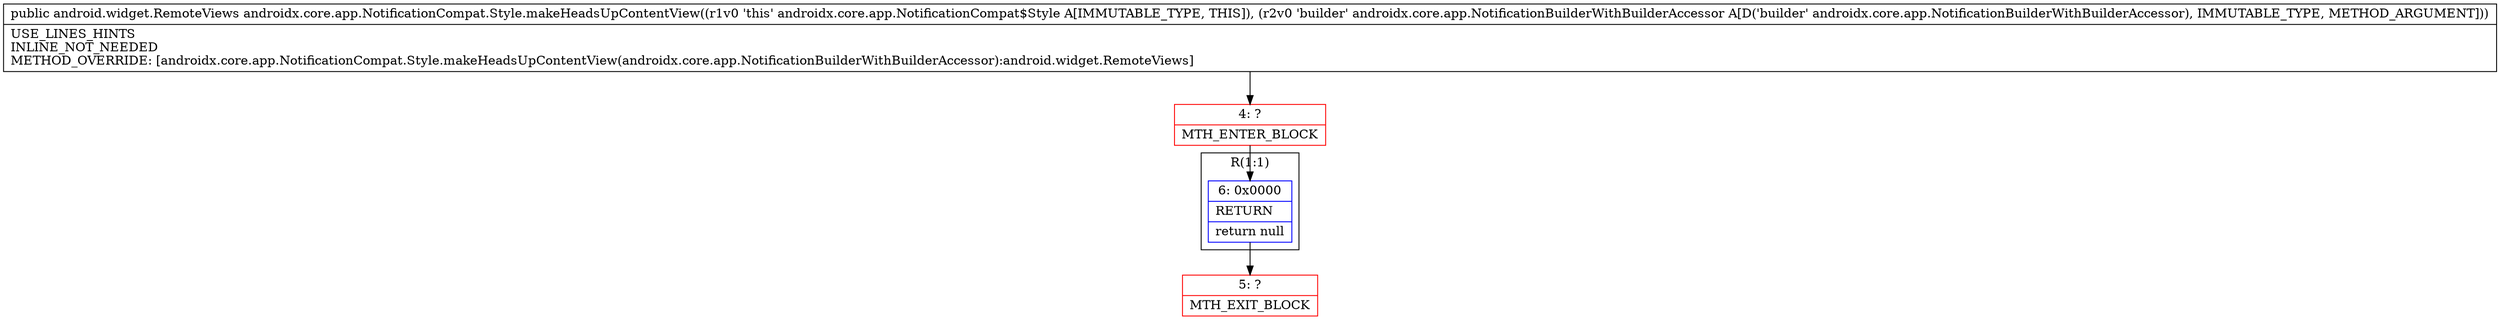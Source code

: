 digraph "CFG forandroidx.core.app.NotificationCompat.Style.makeHeadsUpContentView(Landroidx\/core\/app\/NotificationBuilderWithBuilderAccessor;)Landroid\/widget\/RemoteViews;" {
subgraph cluster_Region_1904401435 {
label = "R(1:1)";
node [shape=record,color=blue];
Node_6 [shape=record,label="{6\:\ 0x0000|RETURN\l|return null\l}"];
}
Node_4 [shape=record,color=red,label="{4\:\ ?|MTH_ENTER_BLOCK\l}"];
Node_5 [shape=record,color=red,label="{5\:\ ?|MTH_EXIT_BLOCK\l}"];
MethodNode[shape=record,label="{public android.widget.RemoteViews androidx.core.app.NotificationCompat.Style.makeHeadsUpContentView((r1v0 'this' androidx.core.app.NotificationCompat$Style A[IMMUTABLE_TYPE, THIS]), (r2v0 'builder' androidx.core.app.NotificationBuilderWithBuilderAccessor A[D('builder' androidx.core.app.NotificationBuilderWithBuilderAccessor), IMMUTABLE_TYPE, METHOD_ARGUMENT]))  | USE_LINES_HINTS\lINLINE_NOT_NEEDED\lMETHOD_OVERRIDE: [androidx.core.app.NotificationCompat.Style.makeHeadsUpContentView(androidx.core.app.NotificationBuilderWithBuilderAccessor):android.widget.RemoteViews]\l}"];
MethodNode -> Node_4;Node_6 -> Node_5;
Node_4 -> Node_6;
}


